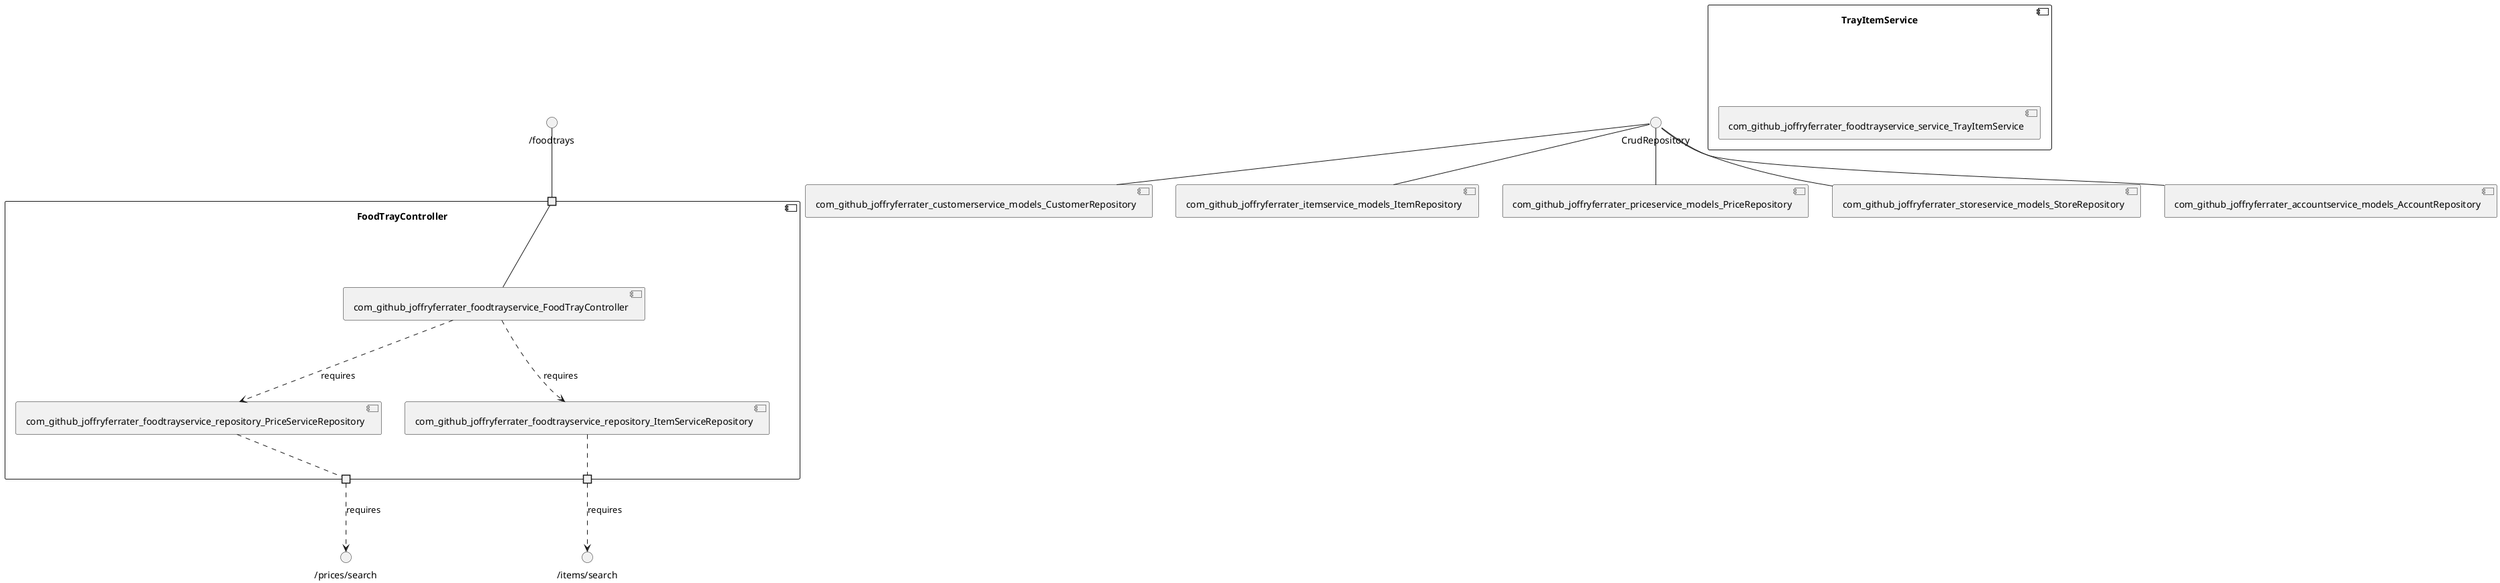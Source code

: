 @startuml
skinparam fixCircleLabelOverlapping true
component "FoodTrayController\n\n\n\n\n\n" {
[com_github_joffryferrater_foodtrayservice_repository_PriceServiceRepository]
[com_github_joffryferrater_foodtrayservice_FoodTrayController]
[com_github_joffryferrater_foodtrayservice_repository_ItemServiceRepository]
portin " " as FoodTrayController.requires._foodtrays
portout " " as FoodTrayController.provides._prices_search
portout " " as FoodTrayController.provides._items_search
[com_github_joffryferrater_foodtrayservice_FoodTrayController]..>[com_github_joffryferrater_foodtrayservice_repository_PriceServiceRepository] : requires
[com_github_joffryferrater_foodtrayservice_FoodTrayController]..>[com_github_joffryferrater_foodtrayservice_repository_ItemServiceRepository] : requires
"FoodTrayController.requires._foodtrays"--[com_github_joffryferrater_foodtrayservice_FoodTrayController]
[com_github_joffryferrater_foodtrayservice_repository_ItemServiceRepository].."FoodTrayController.provides._items_search"
[com_github_joffryferrater_foodtrayservice_repository_PriceServiceRepository].."FoodTrayController.provides._prices_search"
}
interface "/foodtrays" as interface._foodtrays
interface._foodtrays--"FoodTrayController.requires._foodtrays"
interface "/items/search" as interface._items_search
"FoodTrayController.provides._items_search"..>interface._items_search : requires
interface "/prices/search" as interface._prices_search
"FoodTrayController.provides._prices_search"..>interface._prices_search : requires
component "TrayItemService\n\n\n\n\n\n" {
[com_github_joffryferrater_foodtrayservice_service_TrayItemService]
}
interface "CrudRepository" as interface.CrudRepository
interface.CrudRepository--[com_github_joffryferrater_accountservice_models_AccountRepository]
interface "CrudRepository" as interface.CrudRepository
interface.CrudRepository--[com_github_joffryferrater_customerservice_models_CustomerRepository]
interface "CrudRepository" as interface.CrudRepository
interface.CrudRepository--[com_github_joffryferrater_itemservice_models_ItemRepository]
interface "CrudRepository" as interface.CrudRepository
interface.CrudRepository--[com_github_joffryferrater_priceservice_models_PriceRepository]
interface "CrudRepository" as interface.CrudRepository
interface.CrudRepository--[com_github_joffryferrater_storeservice_models_StoreRepository]

@enduml
